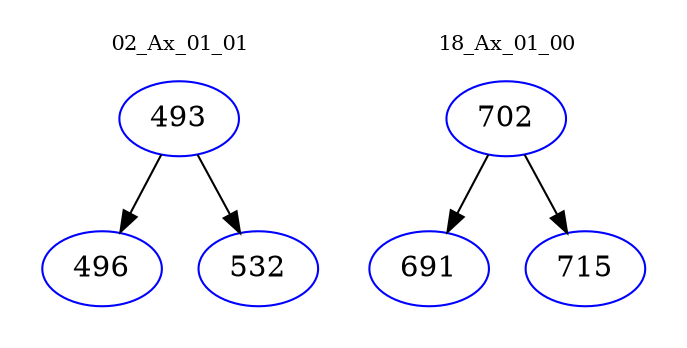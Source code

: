 digraph{
subgraph cluster_0 {
color = white
label = "02_Ax_01_01";
fontsize=10;
T0_493 [label="493", color="blue"]
T0_493 -> T0_496 [color="black"]
T0_496 [label="496", color="blue"]
T0_493 -> T0_532 [color="black"]
T0_532 [label="532", color="blue"]
}
subgraph cluster_1 {
color = white
label = "18_Ax_01_00";
fontsize=10;
T1_702 [label="702", color="blue"]
T1_702 -> T1_691 [color="black"]
T1_691 [label="691", color="blue"]
T1_702 -> T1_715 [color="black"]
T1_715 [label="715", color="blue"]
}
}
